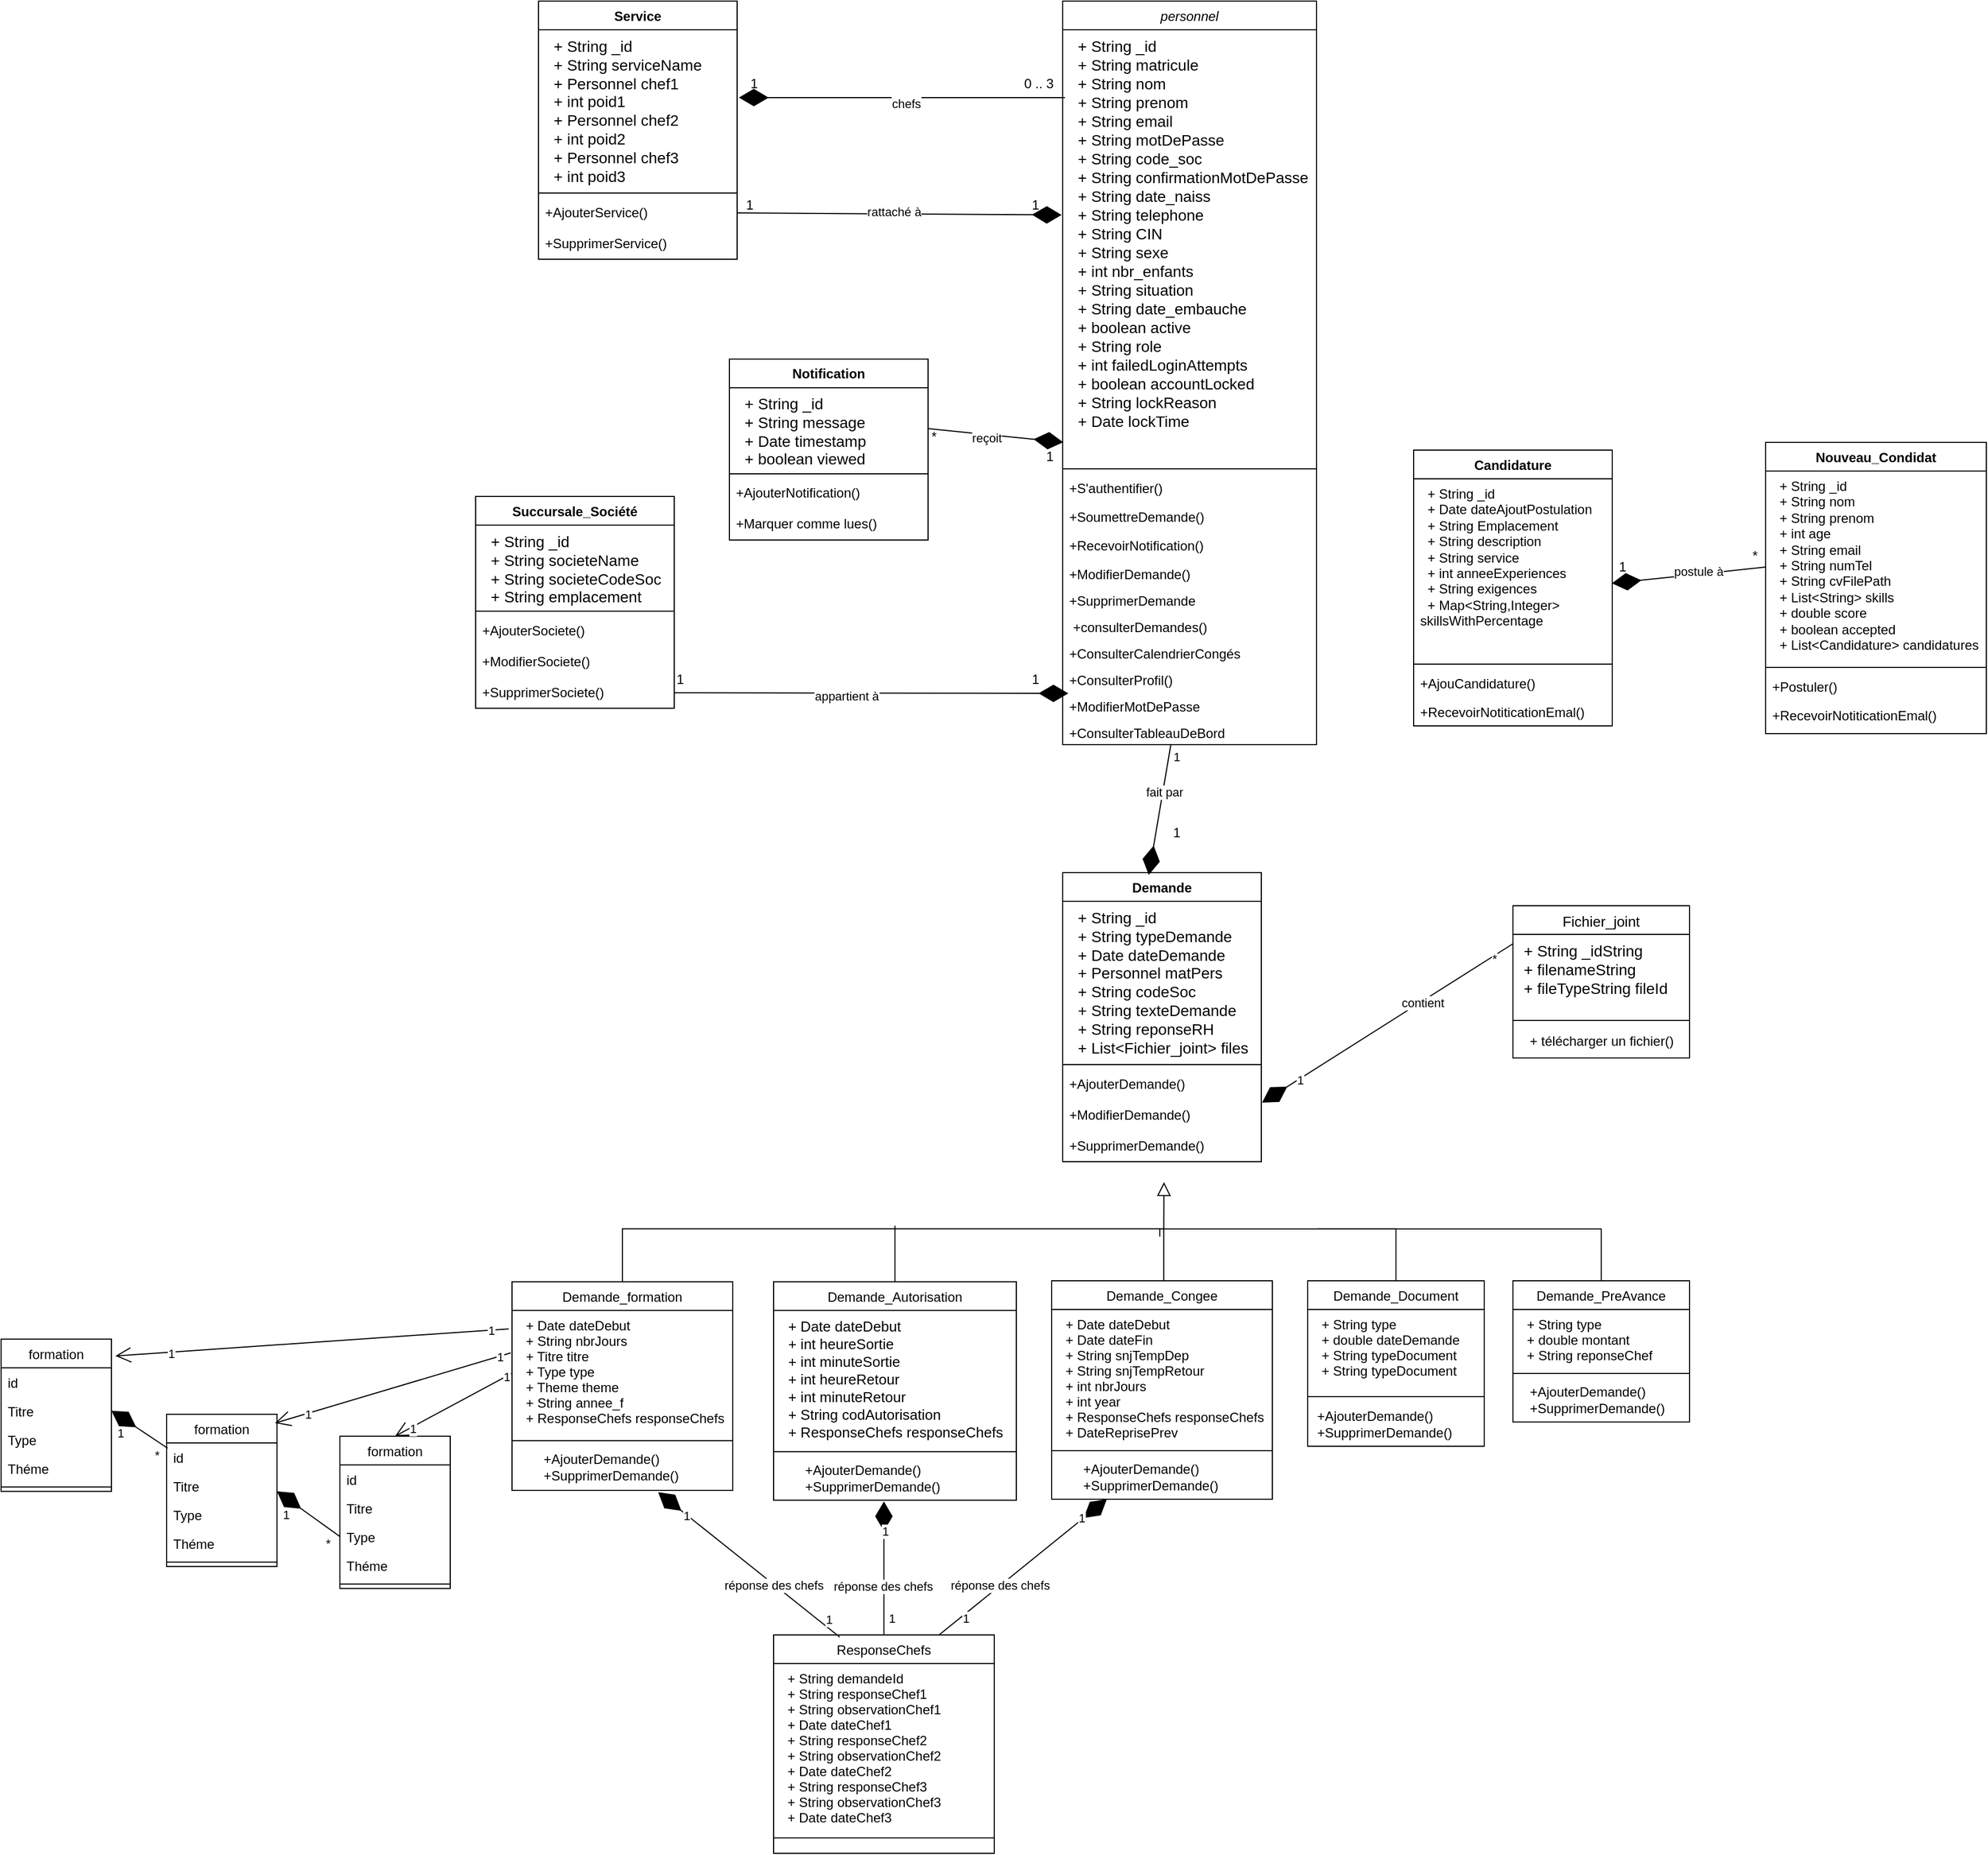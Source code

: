 <mxfile version="27.0.3">
  <diagram id="C5RBs43oDa-KdzZeNtuy" name="Page-1">
    <mxGraphModel dx="1990" dy="1789" grid="1" gridSize="10" guides="1" tooltips="1" connect="1" arrows="1" fold="1" page="1" pageScale="1" pageWidth="827" pageHeight="1169" math="0" shadow="0">
      <root>
        <mxCell id="WIyWlLk6GJQsqaUBKTNV-0" />
        <mxCell id="WIyWlLk6GJQsqaUBKTNV-1" parent="WIyWlLk6GJQsqaUBKTNV-0" />
        <mxCell id="zkfFHV4jXpPFQw0GAbJ--0" value="personnel" style="swimlane;fontStyle=2;align=center;verticalAlign=top;childLayout=stackLayout;horizontal=1;startSize=26;horizontalStack=0;resizeParent=1;resizeLast=0;collapsible=1;marginBottom=0;rounded=0;shadow=0;strokeWidth=1;" parent="WIyWlLk6GJQsqaUBKTNV-1" vertex="1">
          <mxGeometry x="192" y="-210" width="230" height="674" as="geometry">
            <mxRectangle x="230" y="140" width="160" height="26" as="alternateBounds" />
          </mxGeometry>
        </mxCell>
        <mxCell id="-u3w1DlrnEDcpq63W45w-45" value="  + String _id&#xa;  + String matricule&#xa;  + String nom&#xa;  + String prenom&#xa;  + String email&#xa;  + String motDePasse&#xa;  + String code_soc&#xa;  + String confirmationMotDePasse&#xa;  + String date_naiss&#xa;  + String telephone&#xa;  + String CIN&#xa;  + String sexe&#xa;  + int nbr_enfants&#xa;  + String situation&#xa;  + String date_embauche&#xa;  + boolean active&#xa;  + String role&#xa;  + int failedLoginAttempts&#xa;  + boolean accountLocked&#xa;  + String lockReason&#xa;  + Date lockTime&#xa;  &#xa;" style="text;align=left;verticalAlign=top;spacingLeft=4;spacingRight=4;overflow=hidden;rotatable=0;points=[[0,0.5],[1,0.5]];portConstraint=eastwest;rounded=0;shadow=0;html=0;strokeWidth=1;fontSize=14;fontStyle=0" parent="zkfFHV4jXpPFQw0GAbJ--0" vertex="1">
          <mxGeometry y="26" width="230" height="394" as="geometry" />
        </mxCell>
        <mxCell id="zkfFHV4jXpPFQw0GAbJ--4" value="" style="line;html=1;strokeWidth=1;align=left;verticalAlign=middle;spacingTop=-1;spacingLeft=3;spacingRight=3;rotatable=0;labelPosition=right;points=[];portConstraint=eastwest;" parent="zkfFHV4jXpPFQw0GAbJ--0" vertex="1">
          <mxGeometry y="420" width="230" height="8" as="geometry" />
        </mxCell>
        <mxCell id="zkfFHV4jXpPFQw0GAbJ--5" value="+S&#39;authentifier()" style="text;align=left;verticalAlign=top;spacingLeft=4;spacingRight=4;overflow=hidden;rotatable=0;points=[[0,0.5],[1,0.5]];portConstraint=eastwest;" parent="zkfFHV4jXpPFQw0GAbJ--0" vertex="1">
          <mxGeometry y="428" width="230" height="26" as="geometry" />
        </mxCell>
        <mxCell id="O5EITzwN7BPap431oK7U-24" value="+SoumettreDemande()" style="text;align=left;verticalAlign=top;spacingLeft=4;spacingRight=4;overflow=hidden;rotatable=0;points=[[0,0.5],[1,0.5]];portConstraint=eastwest;" parent="zkfFHV4jXpPFQw0GAbJ--0" vertex="1">
          <mxGeometry y="454" width="230" height="26" as="geometry" />
        </mxCell>
        <mxCell id="O5EITzwN7BPap431oK7U-23" value="+RecevoirNotification()" style="text;align=left;verticalAlign=top;spacingLeft=4;spacingRight=4;overflow=hidden;rotatable=0;points=[[0,0.5],[1,0.5]];portConstraint=eastwest;" parent="zkfFHV4jXpPFQw0GAbJ--0" vertex="1">
          <mxGeometry y="480" width="230" height="26" as="geometry" />
        </mxCell>
        <mxCell id="O5EITzwN7BPap431oK7U-22" value="+ModifierDemande()" style="text;align=left;verticalAlign=top;spacingLeft=4;spacingRight=4;overflow=hidden;rotatable=0;points=[[0,0.5],[1,0.5]];portConstraint=eastwest;" parent="zkfFHV4jXpPFQw0GAbJ--0" vertex="1">
          <mxGeometry y="506" width="230" height="24" as="geometry" />
        </mxCell>
        <mxCell id="-u3w1DlrnEDcpq63W45w-73" value="+SupprimerDemande" style="text;align=left;verticalAlign=top;spacingLeft=4;spacingRight=4;overflow=hidden;rotatable=0;points=[[0,0.5],[1,0.5]];portConstraint=eastwest;" parent="zkfFHV4jXpPFQw0GAbJ--0" vertex="1">
          <mxGeometry y="530" width="230" height="24" as="geometry" />
        </mxCell>
        <mxCell id="-u3w1DlrnEDcpq63W45w-72" value=" +consulterDemandes()" style="text;align=left;verticalAlign=top;spacingLeft=4;spacingRight=4;overflow=hidden;rotatable=0;points=[[0,0.5],[1,0.5]];portConstraint=eastwest;" parent="zkfFHV4jXpPFQw0GAbJ--0" vertex="1">
          <mxGeometry y="554" width="230" height="24" as="geometry" />
        </mxCell>
        <mxCell id="-u3w1DlrnEDcpq63W45w-71" value="+ConsulterCalendrierCongés" style="text;align=left;verticalAlign=top;spacingLeft=4;spacingRight=4;overflow=hidden;rotatable=0;points=[[0,0.5],[1,0.5]];portConstraint=eastwest;" parent="zkfFHV4jXpPFQw0GAbJ--0" vertex="1">
          <mxGeometry y="578" width="230" height="24" as="geometry" />
        </mxCell>
        <mxCell id="-u3w1DlrnEDcpq63W45w-70" value="+ConsulterProfil()" style="text;align=left;verticalAlign=top;spacingLeft=4;spacingRight=4;overflow=hidden;rotatable=0;points=[[0,0.5],[1,0.5]];portConstraint=eastwest;" parent="zkfFHV4jXpPFQw0GAbJ--0" vertex="1">
          <mxGeometry y="602" width="230" height="24" as="geometry" />
        </mxCell>
        <mxCell id="-u3w1DlrnEDcpq63W45w-69" value="+ModifierMotDePasse" style="text;align=left;verticalAlign=top;spacingLeft=4;spacingRight=4;overflow=hidden;rotatable=0;points=[[0,0.5],[1,0.5]];portConstraint=eastwest;" parent="zkfFHV4jXpPFQw0GAbJ--0" vertex="1">
          <mxGeometry y="626" width="230" height="24" as="geometry" />
        </mxCell>
        <mxCell id="-u3w1DlrnEDcpq63W45w-68" value="+ConsulterTableauDeBord" style="text;align=left;verticalAlign=top;spacingLeft=4;spacingRight=4;overflow=hidden;rotatable=0;points=[[0,0.5],[1,0.5]];portConstraint=eastwest;" parent="zkfFHV4jXpPFQw0GAbJ--0" vertex="1">
          <mxGeometry y="650" width="230" height="24" as="geometry" />
        </mxCell>
        <mxCell id="O5EITzwN7BPap431oK7U-33" value="Demande_formation" style="swimlane;fontStyle=0;align=center;verticalAlign=top;childLayout=stackLayout;horizontal=1;startSize=26;horizontalStack=0;resizeParent=1;resizeLast=0;collapsible=1;marginBottom=0;rounded=0;shadow=0;strokeWidth=1;" parent="WIyWlLk6GJQsqaUBKTNV-1" vertex="1">
          <mxGeometry x="-307" y="950.83" width="200" height="189.17" as="geometry">
            <mxRectangle x="130" y="380" width="160" height="26" as="alternateBounds" />
          </mxGeometry>
        </mxCell>
        <mxCell id="O5EITzwN7BPap431oK7U-34" value="  + Date dateDebut&#xa;  + String nbrJours&#xa;  + Titre titre&#xa;  + Type type&#xa;  + Theme theme&#xa;  + String annee_f&#xa;  + ResponseChefs responseChefs" style="text;align=left;verticalAlign=top;spacingLeft=4;spacingRight=4;overflow=hidden;rotatable=0;points=[[0,0.5],[1,0.5]];portConstraint=eastwest;" parent="O5EITzwN7BPap431oK7U-33" vertex="1">
          <mxGeometry y="26" width="200" height="114" as="geometry" />
        </mxCell>
        <mxCell id="O5EITzwN7BPap431oK7U-44" value="" style="line;html=1;strokeWidth=1;align=left;verticalAlign=middle;spacingTop=-1;spacingLeft=3;spacingRight=3;rotatable=0;labelPosition=right;points=[];portConstraint=eastwest;" parent="O5EITzwN7BPap431oK7U-33" vertex="1">
          <mxGeometry y="140" width="200" height="8" as="geometry" />
        </mxCell>
        <mxCell id="gfEL7aQkDBIa4sKmxt_5-107" value="&lt;span style=&quot;white-space: pre;&quot;&gt;&#x9;&lt;/span&gt;+Ajouter&lt;span style=&quot;text-align: center;&quot;&gt;Demande&lt;/span&gt;()&lt;div&gt;&lt;span style=&quot;white-space: pre;&quot;&gt;&#x9;&lt;/span&gt;+Supprimer&lt;span style=&quot;text-align: center; background-color: transparent; color: light-dark(rgb(0, 0, 0), rgb(255, 255, 255));&quot;&gt;Demande&lt;/span&gt;&lt;span style=&quot;background-color: transparent; color: light-dark(rgb(0, 0, 0), rgb(255, 255, 255));&quot;&gt;()&lt;/span&gt;&lt;/div&gt;" style="text;html=1;align=left;verticalAlign=middle;resizable=0;points=[];autosize=1;strokeColor=none;fillColor=none;" vertex="1" parent="O5EITzwN7BPap431oK7U-33">
          <mxGeometry y="148" width="200" height="40" as="geometry" />
        </mxCell>
        <mxCell id="O5EITzwN7BPap431oK7U-47" value="formation" style="swimlane;fontStyle=0;align=center;verticalAlign=top;childLayout=stackLayout;horizontal=1;startSize=26;horizontalStack=0;resizeParent=1;resizeLast=0;collapsible=1;marginBottom=0;rounded=0;shadow=0;strokeWidth=1;" parent="WIyWlLk6GJQsqaUBKTNV-1" vertex="1">
          <mxGeometry x="-463" y="1090.83" width="100" height="138" as="geometry">
            <mxRectangle x="130" y="380" width="160" height="26" as="alternateBounds" />
          </mxGeometry>
        </mxCell>
        <mxCell id="O5EITzwN7BPap431oK7U-52" value="id" style="text;align=left;verticalAlign=top;spacingLeft=4;spacingRight=4;overflow=hidden;rotatable=0;points=[[0,0.5],[1,0.5]];portConstraint=eastwest;rounded=0;shadow=0;html=0;" parent="O5EITzwN7BPap431oK7U-47" vertex="1">
          <mxGeometry y="26" width="100" height="26" as="geometry" />
        </mxCell>
        <mxCell id="-u3w1DlrnEDcpq63W45w-180" value="Titre" style="text;align=left;verticalAlign=top;spacingLeft=4;spacingRight=4;overflow=hidden;rotatable=0;points=[[0,0.5],[1,0.5]];portConstraint=eastwest;rounded=0;shadow=0;html=0;" parent="O5EITzwN7BPap431oK7U-47" vertex="1">
          <mxGeometry y="52" width="100" height="26" as="geometry" />
        </mxCell>
        <mxCell id="aDl5N6_NMkzRwFbQj5bC-1" value="Type" style="text;align=left;verticalAlign=top;spacingLeft=4;spacingRight=4;overflow=hidden;rotatable=0;points=[[0,0.5],[1,0.5]];portConstraint=eastwest;rounded=0;shadow=0;html=0;" parent="O5EITzwN7BPap431oK7U-47" vertex="1">
          <mxGeometry y="78" width="100" height="26" as="geometry" />
        </mxCell>
        <mxCell id="aDl5N6_NMkzRwFbQj5bC-0" value="Théme" style="text;align=left;verticalAlign=top;spacingLeft=4;spacingRight=4;overflow=hidden;rotatable=0;points=[[0,0.5],[1,0.5]];portConstraint=eastwest;rounded=0;shadow=0;html=0;" parent="O5EITzwN7BPap431oK7U-47" vertex="1">
          <mxGeometry y="104" width="100" height="26" as="geometry" />
        </mxCell>
        <mxCell id="O5EITzwN7BPap431oK7U-53" value="" style="line;html=1;strokeWidth=1;align=left;verticalAlign=middle;spacingTop=-1;spacingLeft=3;spacingRight=3;rotatable=0;labelPosition=right;points=[];portConstraint=eastwest;" parent="O5EITzwN7BPap431oK7U-47" vertex="1">
          <mxGeometry y="130" width="100" height="8" as="geometry" />
        </mxCell>
        <mxCell id="O5EITzwN7BPap431oK7U-54" value="" style="endArrow=open;endFill=1;endSize=12;html=1;rounded=0;exitX=0;exitY=0.5;exitDx=0;exitDy=0;entryX=0.5;entryY=0;entryDx=0;entryDy=0;" parent="WIyWlLk6GJQsqaUBKTNV-1" source="O5EITzwN7BPap431oK7U-34" target="O5EITzwN7BPap431oK7U-47" edge="1">
          <mxGeometry width="160" relative="1" as="geometry">
            <mxPoint x="-457" y="1053.83" as="sourcePoint" />
            <mxPoint x="-297" y="1053.83" as="targetPoint" />
            <Array as="points" />
          </mxGeometry>
        </mxCell>
        <mxCell id="eImI6m4xT-x2nR68rAMc-19" value="1" style="edgeLabel;html=1;align=center;verticalAlign=middle;resizable=0;points=[];" parent="O5EITzwN7BPap431oK7U-54" vertex="1" connectable="0">
          <mxGeometry x="-0.907" relative="1" as="geometry">
            <mxPoint as="offset" />
          </mxGeometry>
        </mxCell>
        <mxCell id="gfEL7aQkDBIa4sKmxt_5-82" value="1" style="edgeLabel;html=1;align=center;verticalAlign=middle;resizable=0;points=[];" vertex="1" connectable="0" parent="O5EITzwN7BPap431oK7U-54">
          <mxGeometry x="0.722" y="1" relative="1" as="geometry">
            <mxPoint as="offset" />
          </mxGeometry>
        </mxCell>
        <mxCell id="O5EITzwN7BPap431oK7U-55" value="Demande_Congee" style="swimlane;fontStyle=0;align=center;verticalAlign=top;childLayout=stackLayout;horizontal=1;startSize=26;horizontalStack=0;resizeParent=1;resizeLast=0;collapsible=1;marginBottom=0;rounded=0;shadow=0;strokeWidth=1;" parent="WIyWlLk6GJQsqaUBKTNV-1" vertex="1">
          <mxGeometry x="182" y="950" width="200" height="198" as="geometry">
            <mxRectangle x="130" y="380" width="160" height="26" as="alternateBounds" />
          </mxGeometry>
        </mxCell>
        <mxCell id="O5EITzwN7BPap431oK7U-63" value="  + Date dateDebut&#xa;  + Date dateFin&#xa;  + String snjTempDep&#xa;  + String snjTempRetour&#xa;  + int nbrJours&#xa;  + int year  &#xa;  + ResponseChefs responseChefs&#xa;  + DateReprisePrev" style="text;align=left;verticalAlign=top;spacingLeft=4;spacingRight=4;overflow=hidden;rotatable=0;points=[[0,0.5],[1,0.5]];portConstraint=eastwest;rounded=0;shadow=0;html=0;" parent="O5EITzwN7BPap431oK7U-55" vertex="1">
          <mxGeometry y="26" width="200" height="124" as="geometry" />
        </mxCell>
        <mxCell id="O5EITzwN7BPap431oK7U-61" value="" style="line;html=1;strokeWidth=1;align=left;verticalAlign=middle;spacingTop=-1;spacingLeft=3;spacingRight=3;rotatable=0;labelPosition=right;points=[];portConstraint=eastwest;" parent="O5EITzwN7BPap431oK7U-55" vertex="1">
          <mxGeometry y="150" width="200" height="8" as="geometry" />
        </mxCell>
        <mxCell id="gfEL7aQkDBIa4sKmxt_5-110" value="&lt;span style=&quot;white-space: pre;&quot;&gt;&#x9;&lt;/span&gt;+Ajouter&lt;span style=&quot;text-align: center;&quot;&gt;Demande&lt;/span&gt;()&lt;div&gt;&lt;span style=&quot;white-space: pre;&quot;&gt;&#x9;&lt;/span&gt;+Supprimer&lt;span style=&quot;text-align: center; background-color: transparent; color: light-dark(rgb(0, 0, 0), rgb(255, 255, 255));&quot;&gt;Demande&lt;/span&gt;&lt;span style=&quot;background-color: transparent; color: light-dark(rgb(0, 0, 0), rgb(255, 255, 255));&quot;&gt;()&lt;/span&gt;&lt;/div&gt;" style="text;html=1;align=left;verticalAlign=middle;resizable=0;points=[];autosize=1;strokeColor=none;fillColor=none;" vertex="1" parent="O5EITzwN7BPap431oK7U-55">
          <mxGeometry y="158" width="200" height="40" as="geometry" />
        </mxCell>
        <mxCell id="O5EITzwN7BPap431oK7U-68" value="Demande_Autorisation" style="swimlane;fontStyle=0;align=center;verticalAlign=top;childLayout=stackLayout;horizontal=1;startSize=26;horizontalStack=0;resizeParent=1;resizeLast=0;collapsible=1;marginBottom=0;rounded=0;shadow=0;strokeWidth=1;" parent="WIyWlLk6GJQsqaUBKTNV-1" vertex="1">
          <mxGeometry x="-70" y="950.83" width="220" height="198" as="geometry">
            <mxRectangle x="130" y="380" width="160" height="26" as="alternateBounds" />
          </mxGeometry>
        </mxCell>
        <mxCell id="O5EITzwN7BPap431oK7U-69" value="  + Date dateDebut&#xa;  + int heureSortie&#xa;  + int minuteSortie&#xa;  + int heureRetour&#xa;  + int minuteRetour&#xa;  + String codAutorisation&#xa;  + ResponseChefs responseChefs" style="text;align=left;verticalAlign=top;spacingLeft=4;spacingRight=4;overflow=hidden;rotatable=0;points=[[0,0.5],[1,0.5]];portConstraint=eastwest;fontSize=13;" parent="O5EITzwN7BPap431oK7U-68" vertex="1">
          <mxGeometry y="26" width="220" height="124" as="geometry" />
        </mxCell>
        <mxCell id="O5EITzwN7BPap431oK7U-76" value="" style="line;html=1;strokeWidth=1;align=left;verticalAlign=middle;spacingTop=-1;spacingLeft=3;spacingRight=3;rotatable=0;labelPosition=right;points=[];portConstraint=eastwest;" parent="O5EITzwN7BPap431oK7U-68" vertex="1">
          <mxGeometry y="150" width="220" height="8" as="geometry" />
        </mxCell>
        <mxCell id="gfEL7aQkDBIa4sKmxt_5-109" value="&lt;span style=&quot;white-space: pre;&quot;&gt;&#x9;&lt;/span&gt;+Ajouter&lt;span style=&quot;text-align: center;&quot;&gt;Demande&lt;/span&gt;()&lt;div&gt;&lt;span style=&quot;white-space: pre;&quot;&gt;&#x9;&lt;/span&gt;+Supprimer&lt;span style=&quot;text-align: center; background-color: transparent; color: light-dark(rgb(0, 0, 0), rgb(255, 255, 255));&quot;&gt;Demande&lt;/span&gt;&lt;span style=&quot;background-color: transparent; color: light-dark(rgb(0, 0, 0), rgb(255, 255, 255));&quot;&gt;()&lt;/span&gt;&lt;/div&gt;" style="text;html=1;align=left;verticalAlign=middle;resizable=0;points=[];autosize=1;strokeColor=none;fillColor=none;" vertex="1" parent="O5EITzwN7BPap431oK7U-68">
          <mxGeometry y="158" width="220" height="40" as="geometry" />
        </mxCell>
        <mxCell id="O5EITzwN7BPap431oK7U-118" value="Demande_PreAvance" style="swimlane;fontStyle=0;align=center;verticalAlign=top;childLayout=stackLayout;horizontal=1;startSize=26;horizontalStack=0;resizeParent=1;resizeLast=0;collapsible=1;marginBottom=0;rounded=0;shadow=0;strokeWidth=1;" parent="WIyWlLk6GJQsqaUBKTNV-1" vertex="1">
          <mxGeometry x="600" y="950" width="160" height="128" as="geometry">
            <mxRectangle x="130" y="380" width="160" height="26" as="alternateBounds" />
          </mxGeometry>
        </mxCell>
        <mxCell id="O5EITzwN7BPap431oK7U-119" value="  + String type&#xa;  + double montant&#xa;  + String reponseChef" style="text;align=left;verticalAlign=top;spacingLeft=4;spacingRight=4;overflow=hidden;rotatable=0;points=[[0,0.5],[1,0.5]];portConstraint=eastwest;" parent="O5EITzwN7BPap431oK7U-118" vertex="1">
          <mxGeometry y="26" width="160" height="54" as="geometry" />
        </mxCell>
        <mxCell id="O5EITzwN7BPap431oK7U-122" value="" style="line;html=1;strokeWidth=1;align=left;verticalAlign=middle;spacingTop=-1;spacingLeft=3;spacingRight=3;rotatable=0;labelPosition=right;points=[];portConstraint=eastwest;" parent="O5EITzwN7BPap431oK7U-118" vertex="1">
          <mxGeometry y="80" width="160" height="8" as="geometry" />
        </mxCell>
        <mxCell id="gfEL7aQkDBIa4sKmxt_5-111" value="&amp;nbsp; &amp;nbsp; +Ajouter&lt;span style=&quot;text-align: center;&quot;&gt;Demande&lt;/span&gt;()&lt;div&gt;&amp;nbsp; &amp;nbsp; +Supprimer&lt;span style=&quot;text-align: center; background-color: transparent; color: light-dark(rgb(0, 0, 0), rgb(255, 255, 255));&quot;&gt;Demande&lt;/span&gt;&lt;span style=&quot;background-color: transparent; color: light-dark(rgb(0, 0, 0), rgb(255, 255, 255));&quot;&gt;()&lt;/span&gt;&lt;/div&gt;" style="text;html=1;align=left;verticalAlign=middle;resizable=0;points=[];autosize=1;strokeColor=none;fillColor=none;" vertex="1" parent="O5EITzwN7BPap431oK7U-118">
          <mxGeometry y="88" width="160" height="40" as="geometry" />
        </mxCell>
        <mxCell id="O5EITzwN7BPap431oK7U-124" value="Succursale_Société" style="swimlane;fontStyle=1;align=center;verticalAlign=top;childLayout=stackLayout;horizontal=1;startSize=26;horizontalStack=0;resizeParent=1;resizeParentMax=0;resizeLast=0;collapsible=1;marginBottom=0;whiteSpace=wrap;html=1;" parent="WIyWlLk6GJQsqaUBKTNV-1" vertex="1">
          <mxGeometry x="-340" y="239" width="180" height="192" as="geometry" />
        </mxCell>
        <mxCell id="O5EITzwN7BPap431oK7U-125" value="&lt;div&gt;&lt;font style=&quot;font-size: 14px;&quot;&gt;&amp;nbsp; + String _id&lt;/font&gt;&lt;/div&gt;&lt;div&gt;&lt;font style=&quot;font-size: 14px;&quot;&gt;&amp;nbsp; + String societeName&lt;/font&gt;&lt;/div&gt;&lt;div&gt;&lt;font style=&quot;font-size: 14px;&quot;&gt;&amp;nbsp; + String societeCodeSoc&lt;/font&gt;&lt;/div&gt;&lt;div&gt;&lt;font style=&quot;font-size: 14px;&quot;&gt;&amp;nbsp; + String emplacement&lt;/font&gt;&lt;/div&gt;" style="text;strokeColor=none;fillColor=none;align=left;verticalAlign=top;spacingLeft=4;spacingRight=4;overflow=hidden;rotatable=0;points=[[0,0.5],[1,0.5]];portConstraint=eastwest;whiteSpace=wrap;html=1;" parent="O5EITzwN7BPap431oK7U-124" vertex="1">
          <mxGeometry y="26" width="180" height="74" as="geometry" />
        </mxCell>
        <mxCell id="O5EITzwN7BPap431oK7U-126" value="" style="line;strokeWidth=1;fillColor=none;align=left;verticalAlign=middle;spacingTop=-1;spacingLeft=3;spacingRight=3;rotatable=0;labelPosition=right;points=[];portConstraint=eastwest;strokeColor=inherit;" parent="O5EITzwN7BPap431oK7U-124" vertex="1">
          <mxGeometry y="100" width="180" height="8" as="geometry" />
        </mxCell>
        <mxCell id="O5EITzwN7BPap431oK7U-127" value="+AjouterSociete()" style="text;strokeColor=none;fillColor=none;align=left;verticalAlign=top;spacingLeft=4;spacingRight=4;overflow=hidden;rotatable=0;points=[[0,0.5],[1,0.5]];portConstraint=eastwest;whiteSpace=wrap;html=1;" parent="O5EITzwN7BPap431oK7U-124" vertex="1">
          <mxGeometry y="108" width="180" height="28" as="geometry" />
        </mxCell>
        <mxCell id="-u3w1DlrnEDcpq63W45w-39" value="+ModifierSociete()" style="text;strokeColor=none;fillColor=none;align=left;verticalAlign=top;spacingLeft=4;spacingRight=4;overflow=hidden;rotatable=0;points=[[0,0.5],[1,0.5]];portConstraint=eastwest;whiteSpace=wrap;html=1;" parent="O5EITzwN7BPap431oK7U-124" vertex="1">
          <mxGeometry y="136" width="180" height="28" as="geometry" />
        </mxCell>
        <mxCell id="-u3w1DlrnEDcpq63W45w-40" value="+SupprimerSociete()" style="text;strokeColor=none;fillColor=none;align=left;verticalAlign=top;spacingLeft=4;spacingRight=4;overflow=hidden;rotatable=0;points=[[0,0.5],[1,0.5]];portConstraint=eastwest;whiteSpace=wrap;html=1;" parent="O5EITzwN7BPap431oK7U-124" vertex="1">
          <mxGeometry y="164" width="180" height="28" as="geometry" />
        </mxCell>
        <mxCell id="O5EITzwN7BPap431oK7U-128" value="Nouveau_Condidat" style="swimlane;fontStyle=1;align=center;verticalAlign=top;childLayout=stackLayout;horizontal=1;startSize=26;horizontalStack=0;resizeParent=1;resizeParentMax=0;resizeLast=0;collapsible=1;marginBottom=0;whiteSpace=wrap;html=1;" parent="WIyWlLk6GJQsqaUBKTNV-1" vertex="1">
          <mxGeometry x="829" y="190" width="200" height="264" as="geometry">
            <mxRectangle x="-330" y="546" width="140" height="30" as="alternateBounds" />
          </mxGeometry>
        </mxCell>
        <mxCell id="O5EITzwN7BPap431oK7U-134" value="&lt;div&gt;&amp;nbsp; + String _id&lt;/div&gt;&lt;div&gt;&amp;nbsp; + String nom&lt;/div&gt;&lt;div&gt;&amp;nbsp; + String prenom&lt;/div&gt;&lt;div&gt;&amp;nbsp; + int age&lt;/div&gt;&lt;div&gt;&amp;nbsp; + String email&lt;/div&gt;&lt;div&gt;&amp;nbsp; + String numTel&lt;/div&gt;&lt;div&gt;&amp;nbsp; + String cvFilePath&lt;/div&gt;&lt;div&gt;&amp;nbsp; + List&amp;lt;String&amp;gt; skills&lt;/div&gt;&lt;div&gt;&amp;nbsp; + double score&lt;/div&gt;&lt;div&gt;&amp;nbsp; + boolean accepted&lt;/div&gt;&lt;div&gt;&amp;nbsp; + List&amp;lt;Candidature&amp;gt; candidatures&lt;/div&gt;" style="text;strokeColor=none;fillColor=none;align=left;verticalAlign=top;spacingLeft=4;spacingRight=4;overflow=hidden;rotatable=0;points=[[0,0.5],[1,0.5]];portConstraint=eastwest;whiteSpace=wrap;html=1;" parent="O5EITzwN7BPap431oK7U-128" vertex="1">
          <mxGeometry y="26" width="200" height="174" as="geometry" />
        </mxCell>
        <mxCell id="O5EITzwN7BPap431oK7U-130" value="" style="line;strokeWidth=1;fillColor=none;align=left;verticalAlign=middle;spacingTop=-1;spacingLeft=3;spacingRight=3;rotatable=0;labelPosition=right;points=[];portConstraint=eastwest;strokeColor=inherit;" parent="O5EITzwN7BPap431oK7U-128" vertex="1">
          <mxGeometry y="200" width="200" height="8" as="geometry" />
        </mxCell>
        <mxCell id="O5EITzwN7BPap431oK7U-131" value="+Postuler()" style="text;strokeColor=none;fillColor=none;align=left;verticalAlign=top;spacingLeft=4;spacingRight=4;overflow=hidden;rotatable=0;points=[[0,0.5],[1,0.5]];portConstraint=eastwest;whiteSpace=wrap;html=1;" parent="O5EITzwN7BPap431oK7U-128" vertex="1">
          <mxGeometry y="208" width="200" height="26" as="geometry" />
        </mxCell>
        <mxCell id="-u3w1DlrnEDcpq63W45w-38" value="+RecevoirNotiticationEmal()" style="text;strokeColor=none;fillColor=none;align=left;verticalAlign=top;spacingLeft=4;spacingRight=4;overflow=hidden;rotatable=0;points=[[0,0.5],[1,0.5]];portConstraint=eastwest;whiteSpace=wrap;html=1;" parent="O5EITzwN7BPap431oK7U-128" vertex="1">
          <mxGeometry y="234" width="200" height="30" as="geometry" />
        </mxCell>
        <mxCell id="O5EITzwN7BPap431oK7U-144" value="" style="endArrow=block;endSize=10;endFill=0;shadow=0;strokeWidth=1;rounded=0;curved=0;edgeStyle=elbowEdgeStyle;elbow=vertical;exitX=0.508;exitY=0;exitDx=0;exitDy=0;exitPerimeter=0;entryX=0.51;entryY=1.133;entryDx=0;entryDy=0;entryPerimeter=0;" parent="WIyWlLk6GJQsqaUBKTNV-1" source="O5EITzwN7BPap431oK7U-55" edge="1">
          <mxGeometry width="160" relative="1" as="geometry">
            <mxPoint x="283" y="1208.83" as="sourcePoint" />
            <mxPoint x="283.8" y="860.554" as="targetPoint" />
            <Array as="points" />
          </mxGeometry>
        </mxCell>
        <mxCell id="O5EITzwN7BPap431oK7U-145" value="" style="endArrow=none;endSize=10;endFill=0;shadow=0;strokeWidth=1;rounded=0;curved=0;edgeStyle=elbowEdgeStyle;elbow=vertical;entryX=0.5;entryY=0;entryDx=0;entryDy=0;startFill=0;" parent="WIyWlLk6GJQsqaUBKTNV-1" target="O5EITzwN7BPap431oK7U-107" edge="1">
          <mxGeometry width="160" relative="1" as="geometry">
            <mxPoint x="423" y="902.83" as="sourcePoint" />
            <mxPoint x="123" y="942.83" as="targetPoint" />
            <Array as="points">
              <mxPoint x="283" y="902.83" />
            </Array>
          </mxGeometry>
        </mxCell>
        <mxCell id="O5EITzwN7BPap431oK7U-146" value="" style="endArrow=none;endSize=10;endFill=0;shadow=0;strokeWidth=1;rounded=0;curved=0;edgeStyle=elbowEdgeStyle;elbow=vertical;entryX=0.5;entryY=0;entryDx=0;entryDy=0;startFill=0;" parent="WIyWlLk6GJQsqaUBKTNV-1" target="O5EITzwN7BPap431oK7U-33" edge="1">
          <mxGeometry width="160" relative="1" as="geometry">
            <mxPoint x="283" y="902.83" as="sourcePoint" />
            <mxPoint x="293" y="976.83" as="targetPoint" />
            <Array as="points">
              <mxPoint x="33" y="902.83" />
            </Array>
          </mxGeometry>
        </mxCell>
        <mxCell id="O5EITzwN7BPap431oK7U-149" value="" style="endArrow=none;endSize=10;endFill=0;shadow=0;strokeWidth=1;rounded=0;curved=0;edgeStyle=elbowEdgeStyle;elbow=vertical;startFill=0;entryX=0.5;entryY=0;entryDx=0;entryDy=0;" parent="WIyWlLk6GJQsqaUBKTNV-1" edge="1" target="O5EITzwN7BPap431oK7U-118">
          <mxGeometry width="160" relative="1" as="geometry">
            <mxPoint x="280" y="910" as="sourcePoint" />
            <mxPoint x="723" y="993" as="targetPoint" />
            <Array as="points">
              <mxPoint x="543" y="903" />
            </Array>
          </mxGeometry>
        </mxCell>
        <mxCell id="-u3w1DlrnEDcpq63W45w-163" value="Demande" style="swimlane;fontStyle=1;align=center;verticalAlign=top;childLayout=stackLayout;horizontal=1;startSize=26;horizontalStack=0;resizeParent=1;resizeParentMax=0;resizeLast=0;collapsible=1;marginBottom=0;whiteSpace=wrap;html=1;" parent="WIyWlLk6GJQsqaUBKTNV-1" vertex="1">
          <mxGeometry x="192" y="580.0" width="180" height="262" as="geometry" />
        </mxCell>
        <mxCell id="-u3w1DlrnEDcpq63W45w-164" value="&lt;div&gt;&lt;span style=&quot;text-wrap-mode: nowrap;&quot;&gt;&amp;nbsp; + String _id&lt;/span&gt;&lt;/div&gt;&lt;div&gt;&lt;span style=&quot;text-wrap-mode: nowrap;&quot;&gt;&amp;nbsp; + String typeDemande&lt;/span&gt;&lt;/div&gt;&lt;div&gt;&lt;span style=&quot;text-wrap-mode: nowrap;&quot;&gt;&amp;nbsp; + Date dateDemande&lt;/span&gt;&lt;/div&gt;&lt;div&gt;&lt;span style=&quot;text-wrap-mode: nowrap;&quot;&gt;&amp;nbsp; + Personnel matPers&lt;/span&gt;&lt;/div&gt;&lt;div&gt;&lt;span style=&quot;text-wrap-mode: nowrap;&quot;&gt;&amp;nbsp; + String codeSoc&lt;/span&gt;&lt;/div&gt;&lt;div&gt;&lt;span style=&quot;text-wrap-mode: nowrap;&quot;&gt;&amp;nbsp; + String texteDemande&lt;/span&gt;&lt;/div&gt;&lt;div&gt;&lt;span style=&quot;text-wrap-mode: nowrap;&quot;&gt;&amp;nbsp; + String reponseRH&lt;/span&gt;&lt;/div&gt;&lt;div&gt;&lt;span style=&quot;text-wrap-mode: nowrap;&quot;&gt;&amp;nbsp; + List&amp;lt;Fichier_joint&amp;gt; files&lt;/span&gt;&lt;/div&gt;" style="text;strokeColor=none;fillColor=none;align=left;verticalAlign=top;spacingLeft=4;spacingRight=4;overflow=hidden;rotatable=0;points=[[0,0.5],[1,0.5]];portConstraint=eastwest;whiteSpace=wrap;html=1;fontSize=14;" parent="-u3w1DlrnEDcpq63W45w-163" vertex="1">
          <mxGeometry y="26" width="180" height="144" as="geometry" />
        </mxCell>
        <mxCell id="-u3w1DlrnEDcpq63W45w-165" value="" style="line;strokeWidth=1;fillColor=none;align=left;verticalAlign=middle;spacingTop=-1;spacingLeft=3;spacingRight=3;rotatable=0;labelPosition=right;points=[];portConstraint=eastwest;strokeColor=inherit;" parent="-u3w1DlrnEDcpq63W45w-163" vertex="1">
          <mxGeometry y="170" width="180" height="8" as="geometry" />
        </mxCell>
        <mxCell id="-u3w1DlrnEDcpq63W45w-166" value="+AjouterDemande()" style="text;strokeColor=none;fillColor=none;align=left;verticalAlign=top;spacingLeft=4;spacingRight=4;overflow=hidden;rotatable=0;points=[[0,0.5],[1,0.5]];portConstraint=eastwest;whiteSpace=wrap;html=1;" parent="-u3w1DlrnEDcpq63W45w-163" vertex="1">
          <mxGeometry y="178" width="180" height="28" as="geometry" />
        </mxCell>
        <mxCell id="-u3w1DlrnEDcpq63W45w-167" value="+ModifierDemande()" style="text;strokeColor=none;fillColor=none;align=left;verticalAlign=top;spacingLeft=4;spacingRight=4;overflow=hidden;rotatable=0;points=[[0,0.5],[1,0.5]];portConstraint=eastwest;whiteSpace=wrap;html=1;" parent="-u3w1DlrnEDcpq63W45w-163" vertex="1">
          <mxGeometry y="206" width="180" height="28" as="geometry" />
        </mxCell>
        <mxCell id="-u3w1DlrnEDcpq63W45w-168" value="+SupprimerDemande()" style="text;strokeColor=none;fillColor=none;align=left;verticalAlign=top;spacingLeft=4;spacingRight=4;overflow=hidden;rotatable=0;points=[[0,0.5],[1,0.5]];portConstraint=eastwest;whiteSpace=wrap;html=1;" parent="-u3w1DlrnEDcpq63W45w-163" vertex="1">
          <mxGeometry y="234" width="180" height="28" as="geometry" />
        </mxCell>
        <mxCell id="-u3w1DlrnEDcpq63W45w-183" value="Candidature" style="swimlane;fontStyle=1;align=center;verticalAlign=top;childLayout=stackLayout;horizontal=1;startSize=26;horizontalStack=0;resizeParent=1;resizeParentMax=0;resizeLast=0;collapsible=1;marginBottom=0;whiteSpace=wrap;html=1;" parent="WIyWlLk6GJQsqaUBKTNV-1" vertex="1">
          <mxGeometry x="510" y="197.0" width="180" height="250" as="geometry">
            <mxRectangle x="-330" y="546" width="140" height="30" as="alternateBounds" />
          </mxGeometry>
        </mxCell>
        <mxCell id="-u3w1DlrnEDcpq63W45w-184" value="&lt;div&gt;&amp;nbsp; + String _id&lt;/div&gt;&lt;div&gt;&amp;nbsp; + Date dateAjoutPostulation&lt;/div&gt;&lt;div&gt;&amp;nbsp; + String Emplacement&lt;/div&gt;&lt;div&gt;&amp;nbsp; + String description&lt;/div&gt;&lt;div&gt;&amp;nbsp; + String service&lt;/div&gt;&lt;div&gt;&amp;nbsp; + int anneeExperiences&lt;/div&gt;&lt;div&gt;&amp;nbsp; + String exigences&lt;/div&gt;&lt;div&gt;&amp;nbsp; + Map&amp;lt;String,Integer&amp;gt; skillsWithPercentage&lt;/div&gt;" style="text;strokeColor=none;fillColor=none;align=left;verticalAlign=top;spacingLeft=4;spacingRight=4;overflow=hidden;rotatable=0;points=[[0,0.5],[1,0.5]];portConstraint=eastwest;whiteSpace=wrap;html=1;" parent="-u3w1DlrnEDcpq63W45w-183" vertex="1">
          <mxGeometry y="26" width="180" height="164" as="geometry" />
        </mxCell>
        <mxCell id="-u3w1DlrnEDcpq63W45w-199" value="" style="line;strokeWidth=1;fillColor=none;align=left;verticalAlign=middle;spacingTop=-1;spacingLeft=3;spacingRight=3;rotatable=0;labelPosition=right;points=[];portConstraint=eastwest;strokeColor=inherit;" parent="-u3w1DlrnEDcpq63W45w-183" vertex="1">
          <mxGeometry y="190" width="180" height="8" as="geometry" />
        </mxCell>
        <mxCell id="-u3w1DlrnEDcpq63W45w-200" value="+AjouCandidature()" style="text;strokeColor=none;fillColor=none;align=left;verticalAlign=top;spacingLeft=4;spacingRight=4;overflow=hidden;rotatable=0;points=[[0,0.5],[1,0.5]];portConstraint=eastwest;whiteSpace=wrap;html=1;" parent="-u3w1DlrnEDcpq63W45w-183" vertex="1">
          <mxGeometry y="198" width="180" height="26" as="geometry" />
        </mxCell>
        <mxCell id="-u3w1DlrnEDcpq63W45w-201" value="+RecevoirNotiticationEmal()" style="text;strokeColor=none;fillColor=none;align=left;verticalAlign=top;spacingLeft=4;spacingRight=4;overflow=hidden;rotatable=0;points=[[0,0.5],[1,0.5]];portConstraint=eastwest;whiteSpace=wrap;html=1;" parent="-u3w1DlrnEDcpq63W45w-183" vertex="1">
          <mxGeometry y="224" width="180" height="26" as="geometry" />
        </mxCell>
        <mxCell id="gfEL7aQkDBIa4sKmxt_5-2" value="" style="endArrow=diamondThin;endFill=1;endSize=24;html=1;rounded=0;entryX=0.022;entryY=0.064;entryDx=0;entryDy=0;entryPerimeter=0;exitX=1;exitY=0.5;exitDx=0;exitDy=0;" edge="1" parent="WIyWlLk6GJQsqaUBKTNV-1" source="-u3w1DlrnEDcpq63W45w-40" target="-u3w1DlrnEDcpq63W45w-69">
          <mxGeometry width="160" relative="1" as="geometry">
            <mxPoint x="230" y="-310" as="sourcePoint" />
            <mxPoint x="180" y="-320" as="targetPoint" />
          </mxGeometry>
        </mxCell>
        <mxCell id="gfEL7aQkDBIa4sKmxt_5-5" value="appartient à" style="edgeLabel;html=1;align=center;verticalAlign=middle;resizable=0;points=[];" vertex="1" connectable="0" parent="gfEL7aQkDBIa4sKmxt_5-2">
          <mxGeometry x="-0.13" y="-3" relative="1" as="geometry">
            <mxPoint as="offset" />
          </mxGeometry>
        </mxCell>
        <mxCell id="gfEL7aQkDBIa4sKmxt_5-6" value="Notification" style="swimlane;fontStyle=1;align=center;verticalAlign=top;childLayout=stackLayout;horizontal=1;startSize=26;horizontalStack=0;resizeParent=1;resizeParentMax=0;resizeLast=0;collapsible=1;marginBottom=0;whiteSpace=wrap;html=1;" vertex="1" parent="WIyWlLk6GJQsqaUBKTNV-1">
          <mxGeometry x="-110" y="114.49" width="180" height="164" as="geometry" />
        </mxCell>
        <mxCell id="gfEL7aQkDBIa4sKmxt_5-7" value="&lt;div&gt;&lt;span style=&quot;font-size: 14px;&quot;&gt;&amp;nbsp; + String _id&lt;/span&gt;&lt;/div&gt;&lt;div&gt;&lt;span style=&quot;font-size: 14px;&quot;&gt;&amp;nbsp; + String message&lt;/span&gt;&lt;/div&gt;&lt;div&gt;&lt;span style=&quot;font-size: 14px;&quot;&gt;&amp;nbsp; + Date timestamp&lt;/span&gt;&lt;/div&gt;&lt;div&gt;&lt;span style=&quot;font-size: 14px;&quot;&gt;&amp;nbsp; + boolean viewed&lt;/span&gt;&lt;/div&gt;" style="text;strokeColor=none;fillColor=none;align=left;verticalAlign=top;spacingLeft=4;spacingRight=4;overflow=hidden;rotatable=0;points=[[0,0.5],[1,0.5]];portConstraint=eastwest;whiteSpace=wrap;html=1;" vertex="1" parent="gfEL7aQkDBIa4sKmxt_5-6">
          <mxGeometry y="26" width="180" height="74" as="geometry" />
        </mxCell>
        <mxCell id="gfEL7aQkDBIa4sKmxt_5-8" value="" style="line;strokeWidth=1;fillColor=none;align=left;verticalAlign=middle;spacingTop=-1;spacingLeft=3;spacingRight=3;rotatable=0;labelPosition=right;points=[];portConstraint=eastwest;strokeColor=inherit;" vertex="1" parent="gfEL7aQkDBIa4sKmxt_5-6">
          <mxGeometry y="100" width="180" height="8" as="geometry" />
        </mxCell>
        <mxCell id="gfEL7aQkDBIa4sKmxt_5-9" value="+Ajouter&lt;span style=&quot;text-align: center;&quot;&gt;Notification&lt;/span&gt;()" style="text;strokeColor=none;fillColor=none;align=left;verticalAlign=top;spacingLeft=4;spacingRight=4;overflow=hidden;rotatable=0;points=[[0,0.5],[1,0.5]];portConstraint=eastwest;whiteSpace=wrap;html=1;" vertex="1" parent="gfEL7aQkDBIa4sKmxt_5-6">
          <mxGeometry y="108" width="180" height="28" as="geometry" />
        </mxCell>
        <mxCell id="gfEL7aQkDBIa4sKmxt_5-11" value="+Marquer comme lues()" style="text;strokeColor=none;fillColor=none;align=left;verticalAlign=top;spacingLeft=4;spacingRight=4;overflow=hidden;rotatable=0;points=[[0,0.5],[1,0.5]];portConstraint=eastwest;whiteSpace=wrap;html=1;" vertex="1" parent="gfEL7aQkDBIa4sKmxt_5-6">
          <mxGeometry y="136" width="180" height="28" as="geometry" />
        </mxCell>
        <mxCell id="gfEL7aQkDBIa4sKmxt_5-12" value="" style="endArrow=diamondThin;endFill=1;endSize=24;html=1;rounded=0;exitX=1;exitY=0.5;exitDx=0;exitDy=0;entryX=0.002;entryY=0.949;entryDx=0;entryDy=0;entryPerimeter=0;" edge="1" parent="WIyWlLk6GJQsqaUBKTNV-1" target="-u3w1DlrnEDcpq63W45w-45" source="gfEL7aQkDBIa4sKmxt_5-7">
          <mxGeometry width="160" relative="1" as="geometry">
            <mxPoint x="370" y="-220" as="sourcePoint" />
            <mxPoint x="500" y="-250" as="targetPoint" />
          </mxGeometry>
        </mxCell>
        <mxCell id="gfEL7aQkDBIa4sKmxt_5-13" value="reçoit" style="edgeLabel;html=1;align=center;verticalAlign=middle;resizable=0;points=[];" vertex="1" connectable="0" parent="gfEL7aQkDBIa4sKmxt_5-12">
          <mxGeometry x="-0.13" y="-3" relative="1" as="geometry">
            <mxPoint as="offset" />
          </mxGeometry>
        </mxCell>
        <mxCell id="gfEL7aQkDBIa4sKmxt_5-15" value="*" style="text;html=1;align=center;verticalAlign=middle;resizable=0;points=[];autosize=1;strokeColor=none;fillColor=none;" vertex="1" parent="WIyWlLk6GJQsqaUBKTNV-1">
          <mxGeometry x="60" y="170" width="30" height="30" as="geometry" />
        </mxCell>
        <mxCell id="gfEL7aQkDBIa4sKmxt_5-25" value="Service" style="swimlane;fontStyle=1;align=center;verticalAlign=top;childLayout=stackLayout;horizontal=1;startSize=26;horizontalStack=0;resizeParent=1;resizeParentMax=0;resizeLast=0;collapsible=1;marginBottom=0;whiteSpace=wrap;html=1;" vertex="1" parent="WIyWlLk6GJQsqaUBKTNV-1">
          <mxGeometry x="-283" y="-210" width="180" height="234" as="geometry" />
        </mxCell>
        <mxCell id="gfEL7aQkDBIa4sKmxt_5-26" value="&lt;div&gt;&lt;span style=&quot;font-size: 14px;&quot;&gt;&amp;nbsp; + String _id&lt;/span&gt;&lt;/div&gt;&lt;div&gt;&lt;span style=&quot;font-size: 14px;&quot;&gt;&amp;nbsp; + String serviceName&lt;/span&gt;&lt;/div&gt;&lt;div&gt;&lt;span style=&quot;font-size: 14px;&quot;&gt;&amp;nbsp; + Personnel chef1&lt;/span&gt;&lt;/div&gt;&lt;div&gt;&lt;span style=&quot;font-size: 14px;&quot;&gt;&amp;nbsp; + int poid1&lt;/span&gt;&lt;/div&gt;&lt;div&gt;&lt;span style=&quot;font-size: 14px;&quot;&gt;&amp;nbsp; + Personnel chef2&lt;/span&gt;&lt;/div&gt;&lt;div&gt;&lt;span style=&quot;font-size: 14px;&quot;&gt;&amp;nbsp; + int poid2&lt;/span&gt;&lt;/div&gt;&lt;div&gt;&lt;span style=&quot;font-size: 14px;&quot;&gt;&amp;nbsp; + Personnel chef3&lt;/span&gt;&lt;/div&gt;&lt;div&gt;&lt;span style=&quot;font-size: 14px;&quot;&gt;&amp;nbsp; + int poid3&lt;/span&gt;&lt;/div&gt;" style="text;strokeColor=none;fillColor=none;align=left;verticalAlign=top;spacingLeft=4;spacingRight=4;overflow=hidden;rotatable=0;points=[[0,0.5],[1,0.5]];portConstraint=eastwest;whiteSpace=wrap;html=1;" vertex="1" parent="gfEL7aQkDBIa4sKmxt_5-25">
          <mxGeometry y="26" width="180" height="144" as="geometry" />
        </mxCell>
        <mxCell id="gfEL7aQkDBIa4sKmxt_5-27" value="" style="line;strokeWidth=1;fillColor=none;align=left;verticalAlign=middle;spacingTop=-1;spacingLeft=3;spacingRight=3;rotatable=0;labelPosition=right;points=[];portConstraint=eastwest;strokeColor=inherit;" vertex="1" parent="gfEL7aQkDBIa4sKmxt_5-25">
          <mxGeometry y="170" width="180" height="8" as="geometry" />
        </mxCell>
        <mxCell id="gfEL7aQkDBIa4sKmxt_5-28" value="+Ajouter&lt;span style=&quot;text-align: center;&quot;&gt;Service&lt;/span&gt;()" style="text;strokeColor=none;fillColor=none;align=left;verticalAlign=top;spacingLeft=4;spacingRight=4;overflow=hidden;rotatable=0;points=[[0,0.5],[1,0.5]];portConstraint=eastwest;whiteSpace=wrap;html=1;" vertex="1" parent="gfEL7aQkDBIa4sKmxt_5-25">
          <mxGeometry y="178" width="180" height="28" as="geometry" />
        </mxCell>
        <mxCell id="gfEL7aQkDBIa4sKmxt_5-29" value="+Supprimer&lt;span style=&quot;text-align: center;&quot;&gt;Service&lt;/span&gt;()" style="text;strokeColor=none;fillColor=none;align=left;verticalAlign=top;spacingLeft=4;spacingRight=4;overflow=hidden;rotatable=0;points=[[0,0.5],[1,0.5]];portConstraint=eastwest;whiteSpace=wrap;html=1;" vertex="1" parent="gfEL7aQkDBIa4sKmxt_5-25">
          <mxGeometry y="206" width="180" height="28" as="geometry" />
        </mxCell>
        <mxCell id="gfEL7aQkDBIa4sKmxt_5-30" value="" style="endArrow=diamondThin;endFill=1;endSize=24;html=1;rounded=0;exitX=1;exitY=0.5;exitDx=0;exitDy=0;entryX=-0.004;entryY=0.426;entryDx=0;entryDy=0;entryPerimeter=0;" edge="1" parent="WIyWlLk6GJQsqaUBKTNV-1" source="gfEL7aQkDBIa4sKmxt_5-28" target="-u3w1DlrnEDcpq63W45w-45">
          <mxGeometry width="160" relative="1" as="geometry">
            <mxPoint x="-203" y="160" as="sourcePoint" />
            <mxPoint x="-357.09" y="127.108" as="targetPoint" />
          </mxGeometry>
        </mxCell>
        <mxCell id="gfEL7aQkDBIa4sKmxt_5-104" value="rattaché à" style="edgeLabel;html=1;align=center;verticalAlign=middle;resizable=0;points=[];" vertex="1" connectable="0" parent="gfEL7aQkDBIa4sKmxt_5-30">
          <mxGeometry x="-0.039" y="2" relative="1" as="geometry">
            <mxPoint as="offset" />
          </mxGeometry>
        </mxCell>
        <mxCell id="gfEL7aQkDBIa4sKmxt_5-32" value="1" style="text;html=1;align=center;verticalAlign=middle;resizable=0;points=[];autosize=1;strokeColor=none;fillColor=none;" vertex="1" parent="WIyWlLk6GJQsqaUBKTNV-1">
          <mxGeometry x="-103" y="-150" width="30" height="30" as="geometry" />
        </mxCell>
        <mxCell id="gfEL7aQkDBIa4sKmxt_5-33" value="1" style="text;html=1;align=center;verticalAlign=middle;resizable=0;points=[];autosize=1;strokeColor=none;fillColor=none;" vertex="1" parent="WIyWlLk6GJQsqaUBKTNV-1">
          <mxGeometry x="152" y="390" width="30" height="30" as="geometry" />
        </mxCell>
        <mxCell id="gfEL7aQkDBIa4sKmxt_5-34" value="" style="endArrow=diamondThin;endFill=1;endSize=24;html=1;rounded=0;exitX=0.009;exitY=0.156;exitDx=0;exitDy=0;exitPerimeter=0;entryX=1.009;entryY=0.427;entryDx=0;entryDy=0;entryPerimeter=0;" edge="1" parent="WIyWlLk6GJQsqaUBKTNV-1" source="-u3w1DlrnEDcpq63W45w-45" target="gfEL7aQkDBIa4sKmxt_5-26">
          <mxGeometry width="160" relative="1" as="geometry">
            <mxPoint x="-361" y="196.846" as="sourcePoint" />
            <mxPoint x="-173" y="130" as="targetPoint" />
          </mxGeometry>
        </mxCell>
        <mxCell id="gfEL7aQkDBIa4sKmxt_5-37" value="chefs" style="edgeLabel;html=1;align=center;verticalAlign=middle;resizable=0;points=[];" vertex="1" connectable="0" parent="gfEL7aQkDBIa4sKmxt_5-34">
          <mxGeometry x="0.007" y="-3" relative="1" as="geometry">
            <mxPoint x="5" y="8" as="offset" />
          </mxGeometry>
        </mxCell>
        <mxCell id="gfEL7aQkDBIa4sKmxt_5-35" value="0 .. 3" style="text;html=1;align=center;verticalAlign=middle;resizable=0;points=[];autosize=1;strokeColor=none;fillColor=none;" vertex="1" parent="WIyWlLk6GJQsqaUBKTNV-1">
          <mxGeometry x="145" y="-150" width="50" height="30" as="geometry" />
        </mxCell>
        <mxCell id="gfEL7aQkDBIa4sKmxt_5-36" value="1" style="text;html=1;align=center;verticalAlign=middle;resizable=0;points=[];autosize=1;strokeColor=none;fillColor=none;" vertex="1" parent="WIyWlLk6GJQsqaUBKTNV-1">
          <mxGeometry x="-170" y="390" width="30" height="30" as="geometry" />
        </mxCell>
        <mxCell id="gfEL7aQkDBIa4sKmxt_5-38" value="" style="endArrow=diamondThin;endFill=1;endSize=24;html=1;rounded=0;exitX=0.709;exitY=1.042;exitDx=0;exitDy=0;exitPerimeter=0;entryX=0.433;entryY=0.008;entryDx=0;entryDy=0;entryPerimeter=0;" edge="1" parent="WIyWlLk6GJQsqaUBKTNV-1" target="-u3w1DlrnEDcpq63W45w-163">
          <mxGeometry width="160" relative="1" as="geometry">
            <mxPoint x="290.0" y="463.998" as="sourcePoint" />
            <mxPoint x="273.99" y="557.004" as="targetPoint" />
          </mxGeometry>
        </mxCell>
        <mxCell id="gfEL7aQkDBIa4sKmxt_5-39" value="1" style="edgeLabel;html=1;align=center;verticalAlign=middle;resizable=0;points=[];" vertex="1" connectable="0" parent="gfEL7aQkDBIa4sKmxt_5-38">
          <mxGeometry x="-0.784" relative="1" as="geometry">
            <mxPoint x="7" y="-2" as="offset" />
          </mxGeometry>
        </mxCell>
        <mxCell id="gfEL7aQkDBIa4sKmxt_5-41" value="fait par" style="edgeLabel;html=1;align=center;verticalAlign=middle;resizable=0;points=[];" vertex="1" connectable="0" parent="gfEL7aQkDBIa4sKmxt_5-38">
          <mxGeometry x="-0.272" y="1" relative="1" as="geometry">
            <mxPoint as="offset" />
          </mxGeometry>
        </mxCell>
        <mxCell id="gfEL7aQkDBIa4sKmxt_5-40" value="1" style="text;html=1;align=center;verticalAlign=middle;resizable=0;points=[];autosize=1;strokeColor=none;fillColor=none;" vertex="1" parent="WIyWlLk6GJQsqaUBKTNV-1">
          <mxGeometry x="280" y="528.83" width="30" height="30" as="geometry" />
        </mxCell>
        <mxCell id="O5EITzwN7BPap431oK7U-107" value="Demande_Document" style="swimlane;fontStyle=0;align=center;verticalAlign=top;childLayout=stackLayout;horizontal=1;startSize=26;horizontalStack=0;resizeParent=1;resizeLast=0;collapsible=1;marginBottom=0;rounded=0;shadow=0;strokeWidth=1;" parent="WIyWlLk6GJQsqaUBKTNV-1" vertex="1">
          <mxGeometry x="414" y="950" width="160" height="150" as="geometry">
            <mxRectangle x="130" y="380" width="160" height="26" as="alternateBounds" />
          </mxGeometry>
        </mxCell>
        <mxCell id="O5EITzwN7BPap431oK7U-108" value="  + String type&#xa;  + double dateDemande&#xa;  + String typeDocument&#xa;  + String typeDocument" style="text;align=left;verticalAlign=top;spacingLeft=4;spacingRight=4;overflow=hidden;rotatable=0;points=[[0,0.5],[1,0.5]];portConstraint=eastwest;" parent="O5EITzwN7BPap431oK7U-107" vertex="1">
          <mxGeometry y="26" width="160" height="74" as="geometry" />
        </mxCell>
        <mxCell id="O5EITzwN7BPap431oK7U-115" value="" style="line;html=1;strokeWidth=1;align=left;verticalAlign=middle;spacingTop=-1;spacingLeft=3;spacingRight=3;rotatable=0;labelPosition=right;points=[];portConstraint=eastwest;" parent="O5EITzwN7BPap431oK7U-107" vertex="1">
          <mxGeometry y="100" width="160" height="10" as="geometry" />
        </mxCell>
        <mxCell id="gfEL7aQkDBIa4sKmxt_5-112" value="&amp;nbsp; +Ajouter&lt;span style=&quot;text-align: center;&quot;&gt;Demande&lt;/span&gt;()&lt;div&gt;&amp;nbsp; +Supprimer&lt;span style=&quot;text-align: center; background-color: transparent; color: light-dark(rgb(0, 0, 0), rgb(255, 255, 255));&quot;&gt;Demande&lt;/span&gt;&lt;span style=&quot;background-color: transparent; color: light-dark(rgb(0, 0, 0), rgb(255, 255, 255));&quot;&gt;()&lt;/span&gt;&lt;/div&gt;" style="text;html=1;align=left;verticalAlign=middle;resizable=0;points=[];autosize=1;strokeColor=none;fillColor=none;" vertex="1" parent="O5EITzwN7BPap431oK7U-107">
          <mxGeometry y="110" width="160" height="40" as="geometry" />
        </mxCell>
        <mxCell id="gfEL7aQkDBIa4sKmxt_5-44" value="" style="endArrow=none;html=1;rounded=0;exitX=0.5;exitY=0;exitDx=0;exitDy=0;" edge="1" parent="WIyWlLk6GJQsqaUBKTNV-1" source="O5EITzwN7BPap431oK7U-68">
          <mxGeometry width="50" height="50" relative="1" as="geometry">
            <mxPoint x="280" y="1080" as="sourcePoint" />
            <mxPoint x="40" y="900" as="targetPoint" />
          </mxGeometry>
        </mxCell>
        <mxCell id="gfEL7aQkDBIa4sKmxt_5-45" value="ResponseChefs" style="swimlane;fontStyle=0;align=center;verticalAlign=top;childLayout=stackLayout;horizontal=1;startSize=26;horizontalStack=0;resizeParent=1;resizeLast=0;collapsible=1;marginBottom=0;rounded=0;shadow=0;strokeWidth=1;" vertex="1" parent="WIyWlLk6GJQsqaUBKTNV-1">
          <mxGeometry x="-70" y="1271" width="200" height="198" as="geometry">
            <mxRectangle x="130" y="380" width="160" height="26" as="alternateBounds" />
          </mxGeometry>
        </mxCell>
        <mxCell id="gfEL7aQkDBIa4sKmxt_5-46" value="  + String demandeId&#xa;  + String responseChef1&#xa;  + String observationChef1&#xa;  + Date dateChef1&#xa;  + String responseChef2&#xa;  + String observationChef2&#xa;  + Date dateChef2&#xa;  + String responseChef3&#xa;  + String observationChef3&#xa;  + Date dateChef3" style="text;align=left;verticalAlign=top;spacingLeft=4;spacingRight=4;overflow=hidden;rotatable=0;points=[[0,0.5],[1,0.5]];portConstraint=eastwest;rounded=0;shadow=0;html=0;" vertex="1" parent="gfEL7aQkDBIa4sKmxt_5-45">
          <mxGeometry y="26" width="200" height="154" as="geometry" />
        </mxCell>
        <mxCell id="gfEL7aQkDBIa4sKmxt_5-47" value="" style="line;html=1;strokeWidth=1;align=left;verticalAlign=middle;spacingTop=-1;spacingLeft=3;spacingRight=3;rotatable=0;labelPosition=right;points=[];portConstraint=eastwest;" vertex="1" parent="gfEL7aQkDBIa4sKmxt_5-45">
          <mxGeometry y="180" width="200" height="8" as="geometry" />
        </mxCell>
        <mxCell id="gfEL7aQkDBIa4sKmxt_5-48" value="" style="endArrow=diamondThin;endFill=1;endSize=24;html=1;rounded=0;exitX=0.5;exitY=0;exitDx=0;exitDy=0;" edge="1" parent="WIyWlLk6GJQsqaUBKTNV-1" source="gfEL7aQkDBIa4sKmxt_5-45">
          <mxGeometry width="160" relative="1" as="geometry">
            <mxPoint x="-20" y="1263" as="sourcePoint" />
            <mxPoint x="30" y="1150" as="targetPoint" />
          </mxGeometry>
        </mxCell>
        <mxCell id="gfEL7aQkDBIa4sKmxt_5-49" value="1" style="edgeLabel;html=1;align=center;verticalAlign=middle;resizable=0;points=[];" vertex="1" connectable="0" parent="gfEL7aQkDBIa4sKmxt_5-48">
          <mxGeometry x="-0.784" relative="1" as="geometry">
            <mxPoint x="7" y="-2" as="offset" />
          </mxGeometry>
        </mxCell>
        <mxCell id="gfEL7aQkDBIa4sKmxt_5-50" value="réponse des chefs" style="edgeLabel;html=1;align=center;verticalAlign=middle;resizable=0;points=[];" vertex="1" connectable="0" parent="gfEL7aQkDBIa4sKmxt_5-48">
          <mxGeometry x="-0.272" y="1" relative="1" as="geometry">
            <mxPoint as="offset" />
          </mxGeometry>
        </mxCell>
        <mxCell id="gfEL7aQkDBIa4sKmxt_5-61" value="1" style="edgeLabel;html=1;align=center;verticalAlign=middle;resizable=0;points=[];" vertex="1" connectable="0" parent="gfEL7aQkDBIa4sKmxt_5-48">
          <mxGeometry x="0.55" y="-1" relative="1" as="geometry">
            <mxPoint as="offset" />
          </mxGeometry>
        </mxCell>
        <mxCell id="gfEL7aQkDBIa4sKmxt_5-54" value="" style="endArrow=diamondThin;endFill=1;endSize=24;html=1;rounded=0;entryX=0.662;entryY=1.07;entryDx=0;entryDy=0;entryPerimeter=0;" edge="1" parent="WIyWlLk6GJQsqaUBKTNV-1" target="gfEL7aQkDBIa4sKmxt_5-107">
          <mxGeometry width="160" relative="1" as="geometry">
            <mxPoint x="-10" y="1273" as="sourcePoint" />
            <mxPoint x="-172" y="1150.83" as="targetPoint" />
          </mxGeometry>
        </mxCell>
        <mxCell id="gfEL7aQkDBIa4sKmxt_5-55" value="1" style="edgeLabel;html=1;align=center;verticalAlign=middle;resizable=0;points=[];" vertex="1" connectable="0" parent="gfEL7aQkDBIa4sKmxt_5-54">
          <mxGeometry x="-0.784" relative="1" as="geometry">
            <mxPoint x="7" y="-2" as="offset" />
          </mxGeometry>
        </mxCell>
        <mxCell id="gfEL7aQkDBIa4sKmxt_5-56" value="réponse des chefs" style="edgeLabel;html=1;align=center;verticalAlign=middle;resizable=0;points=[];" vertex="1" connectable="0" parent="gfEL7aQkDBIa4sKmxt_5-54">
          <mxGeometry x="-0.272" y="1" relative="1" as="geometry">
            <mxPoint as="offset" />
          </mxGeometry>
        </mxCell>
        <mxCell id="gfEL7aQkDBIa4sKmxt_5-60" value="1" style="edgeLabel;html=1;align=center;verticalAlign=middle;resizable=0;points=[];" vertex="1" connectable="0" parent="gfEL7aQkDBIa4sKmxt_5-54">
          <mxGeometry x="0.69" y="1" relative="1" as="geometry">
            <mxPoint as="offset" />
          </mxGeometry>
        </mxCell>
        <mxCell id="gfEL7aQkDBIa4sKmxt_5-57" value="" style="endArrow=diamondThin;endFill=1;endSize=24;html=1;rounded=0;entryX=0.25;entryY=1;entryDx=0;entryDy=0;exitX=0.75;exitY=0;exitDx=0;exitDy=0;" edge="1" parent="WIyWlLk6GJQsqaUBKTNV-1" source="gfEL7aQkDBIa4sKmxt_5-45" target="O5EITzwN7BPap431oK7U-55">
          <mxGeometry width="160" relative="1" as="geometry">
            <mxPoint y="1283" as="sourcePoint" />
            <mxPoint x="-162" y="1160.83" as="targetPoint" />
          </mxGeometry>
        </mxCell>
        <mxCell id="gfEL7aQkDBIa4sKmxt_5-58" value="1" style="edgeLabel;html=1;align=center;verticalAlign=middle;resizable=0;points=[];" vertex="1" connectable="0" parent="gfEL7aQkDBIa4sKmxt_5-57">
          <mxGeometry x="-0.784" relative="1" as="geometry">
            <mxPoint x="7" y="-2" as="offset" />
          </mxGeometry>
        </mxCell>
        <mxCell id="gfEL7aQkDBIa4sKmxt_5-59" value="réponse des chefs" style="edgeLabel;html=1;align=center;verticalAlign=middle;resizable=0;points=[];" vertex="1" connectable="0" parent="gfEL7aQkDBIa4sKmxt_5-57">
          <mxGeometry x="-0.272" y="1" relative="1" as="geometry">
            <mxPoint as="offset" />
          </mxGeometry>
        </mxCell>
        <mxCell id="gfEL7aQkDBIa4sKmxt_5-62" value="1" style="edgeLabel;html=1;align=center;verticalAlign=middle;resizable=0;points=[];" vertex="1" connectable="0" parent="gfEL7aQkDBIa4sKmxt_5-57">
          <mxGeometry x="0.707" y="1" relative="1" as="geometry">
            <mxPoint as="offset" />
          </mxGeometry>
        </mxCell>
        <mxCell id="gfEL7aQkDBIa4sKmxt_5-63" value="Fichier_joint" style="swimlane;fontStyle=0;align=center;verticalAlign=top;childLayout=stackLayout;horizontal=1;startSize=26;horizontalStack=0;resizeParent=1;resizeLast=0;collapsible=1;marginBottom=0;rounded=0;shadow=0;strokeWidth=1;fontSize=13;" vertex="1" parent="WIyWlLk6GJQsqaUBKTNV-1">
          <mxGeometry x="600" y="610" width="160" height="138" as="geometry">
            <mxRectangle x="130" y="380" width="160" height="26" as="alternateBounds" />
          </mxGeometry>
        </mxCell>
        <mxCell id="gfEL7aQkDBIa4sKmxt_5-64" value=" + String _idString &#xa; + filenameString &#xa; + fileTypeString fileId" style="text;align=left;verticalAlign=top;spacingLeft=4;spacingRight=4;overflow=hidden;rotatable=0;points=[[0,0.5],[1,0.5]];portConstraint=eastwest;fontSize=14;fontStyle=0" vertex="1" parent="gfEL7aQkDBIa4sKmxt_5-63">
          <mxGeometry y="26" width="160" height="74" as="geometry" />
        </mxCell>
        <mxCell id="gfEL7aQkDBIa4sKmxt_5-65" value="" style="line;html=1;strokeWidth=1;align=left;verticalAlign=middle;spacingTop=-1;spacingLeft=3;spacingRight=3;rotatable=0;labelPosition=right;points=[];portConstraint=eastwest;" vertex="1" parent="gfEL7aQkDBIa4sKmxt_5-63">
          <mxGeometry y="100" width="160" height="8" as="geometry" />
        </mxCell>
        <mxCell id="gfEL7aQkDBIa4sKmxt_5-115" value="+ télécharger un fichier()" style="text;html=1;align=center;verticalAlign=middle;resizable=0;points=[];autosize=1;strokeColor=none;fillColor=none;" vertex="1" parent="gfEL7aQkDBIa4sKmxt_5-63">
          <mxGeometry y="108" width="160" height="30" as="geometry" />
        </mxCell>
        <mxCell id="gfEL7aQkDBIa4sKmxt_5-66" value="" style="endArrow=diamondThin;endFill=1;endSize=24;html=1;rounded=0;entryX=1.004;entryY=0.087;entryDx=0;entryDy=0;exitX=0;exitY=0.25;exitDx=0;exitDy=0;entryPerimeter=0;" edge="1" parent="WIyWlLk6GJQsqaUBKTNV-1" source="gfEL7aQkDBIa4sKmxt_5-63" target="-u3w1DlrnEDcpq63W45w-167">
          <mxGeometry width="160" relative="1" as="geometry">
            <mxPoint x="460" y="878" as="sourcePoint" />
            <mxPoint x="612" y="730" as="targetPoint" />
          </mxGeometry>
        </mxCell>
        <mxCell id="gfEL7aQkDBIa4sKmxt_5-67" value="*" style="edgeLabel;html=1;align=center;verticalAlign=middle;resizable=0;points=[];" vertex="1" connectable="0" parent="gfEL7aQkDBIa4sKmxt_5-66">
          <mxGeometry x="-0.784" relative="1" as="geometry">
            <mxPoint x="7" y="-2" as="offset" />
          </mxGeometry>
        </mxCell>
        <mxCell id="gfEL7aQkDBIa4sKmxt_5-68" value="contient" style="edgeLabel;html=1;align=center;verticalAlign=middle;resizable=0;points=[];" vertex="1" connectable="0" parent="gfEL7aQkDBIa4sKmxt_5-66">
          <mxGeometry x="-0.272" y="1" relative="1" as="geometry">
            <mxPoint as="offset" />
          </mxGeometry>
        </mxCell>
        <mxCell id="gfEL7aQkDBIa4sKmxt_5-69" value="1" style="edgeLabel;html=1;align=center;verticalAlign=middle;resizable=0;points=[];" vertex="1" connectable="0" parent="gfEL7aQkDBIa4sKmxt_5-66">
          <mxGeometry x="0.707" y="1" relative="1" as="geometry">
            <mxPoint as="offset" />
          </mxGeometry>
        </mxCell>
        <mxCell id="gfEL7aQkDBIa4sKmxt_5-70" value="formation" style="swimlane;fontStyle=0;align=center;verticalAlign=top;childLayout=stackLayout;horizontal=1;startSize=26;horizontalStack=0;resizeParent=1;resizeLast=0;collapsible=1;marginBottom=0;rounded=0;shadow=0;strokeWidth=1;" vertex="1" parent="WIyWlLk6GJQsqaUBKTNV-1">
          <mxGeometry x="-770" y="1002.83" width="100" height="138" as="geometry">
            <mxRectangle x="130" y="380" width="160" height="26" as="alternateBounds" />
          </mxGeometry>
        </mxCell>
        <mxCell id="gfEL7aQkDBIa4sKmxt_5-71" value="id" style="text;align=left;verticalAlign=top;spacingLeft=4;spacingRight=4;overflow=hidden;rotatable=0;points=[[0,0.5],[1,0.5]];portConstraint=eastwest;rounded=0;shadow=0;html=0;" vertex="1" parent="gfEL7aQkDBIa4sKmxt_5-70">
          <mxGeometry y="26" width="100" height="26" as="geometry" />
        </mxCell>
        <mxCell id="gfEL7aQkDBIa4sKmxt_5-72" value="Titre" style="text;align=left;verticalAlign=top;spacingLeft=4;spacingRight=4;overflow=hidden;rotatable=0;points=[[0,0.5],[1,0.5]];portConstraint=eastwest;rounded=0;shadow=0;html=0;" vertex="1" parent="gfEL7aQkDBIa4sKmxt_5-70">
          <mxGeometry y="52" width="100" height="26" as="geometry" />
        </mxCell>
        <mxCell id="gfEL7aQkDBIa4sKmxt_5-73" value="Type" style="text;align=left;verticalAlign=top;spacingLeft=4;spacingRight=4;overflow=hidden;rotatable=0;points=[[0,0.5],[1,0.5]];portConstraint=eastwest;rounded=0;shadow=0;html=0;" vertex="1" parent="gfEL7aQkDBIa4sKmxt_5-70">
          <mxGeometry y="78" width="100" height="26" as="geometry" />
        </mxCell>
        <mxCell id="gfEL7aQkDBIa4sKmxt_5-74" value="Théme" style="text;align=left;verticalAlign=top;spacingLeft=4;spacingRight=4;overflow=hidden;rotatable=0;points=[[0,0.5],[1,0.5]];portConstraint=eastwest;rounded=0;shadow=0;html=0;" vertex="1" parent="gfEL7aQkDBIa4sKmxt_5-70">
          <mxGeometry y="104" width="100" height="26" as="geometry" />
        </mxCell>
        <mxCell id="gfEL7aQkDBIa4sKmxt_5-75" value="" style="line;html=1;strokeWidth=1;align=left;verticalAlign=middle;spacingTop=-1;spacingLeft=3;spacingRight=3;rotatable=0;labelPosition=right;points=[];portConstraint=eastwest;" vertex="1" parent="gfEL7aQkDBIa4sKmxt_5-70">
          <mxGeometry y="130" width="100" height="8" as="geometry" />
        </mxCell>
        <mxCell id="gfEL7aQkDBIa4sKmxt_5-76" value="formation" style="swimlane;fontStyle=0;align=center;verticalAlign=top;childLayout=stackLayout;horizontal=1;startSize=26;horizontalStack=0;resizeParent=1;resizeLast=0;collapsible=1;marginBottom=0;rounded=0;shadow=0;strokeWidth=1;" vertex="1" parent="WIyWlLk6GJQsqaUBKTNV-1">
          <mxGeometry x="-620" y="1071.0" width="100" height="138" as="geometry">
            <mxRectangle x="130" y="380" width="160" height="26" as="alternateBounds" />
          </mxGeometry>
        </mxCell>
        <mxCell id="gfEL7aQkDBIa4sKmxt_5-77" value="id" style="text;align=left;verticalAlign=top;spacingLeft=4;spacingRight=4;overflow=hidden;rotatable=0;points=[[0,0.5],[1,0.5]];portConstraint=eastwest;rounded=0;shadow=0;html=0;" vertex="1" parent="gfEL7aQkDBIa4sKmxt_5-76">
          <mxGeometry y="26" width="100" height="26" as="geometry" />
        </mxCell>
        <mxCell id="gfEL7aQkDBIa4sKmxt_5-78" value="Titre" style="text;align=left;verticalAlign=top;spacingLeft=4;spacingRight=4;overflow=hidden;rotatable=0;points=[[0,0.5],[1,0.5]];portConstraint=eastwest;rounded=0;shadow=0;html=0;" vertex="1" parent="gfEL7aQkDBIa4sKmxt_5-76">
          <mxGeometry y="52" width="100" height="26" as="geometry" />
        </mxCell>
        <mxCell id="gfEL7aQkDBIa4sKmxt_5-79" value="Type" style="text;align=left;verticalAlign=top;spacingLeft=4;spacingRight=4;overflow=hidden;rotatable=0;points=[[0,0.5],[1,0.5]];portConstraint=eastwest;rounded=0;shadow=0;html=0;" vertex="1" parent="gfEL7aQkDBIa4sKmxt_5-76">
          <mxGeometry y="78" width="100" height="26" as="geometry" />
        </mxCell>
        <mxCell id="gfEL7aQkDBIa4sKmxt_5-80" value="Théme" style="text;align=left;verticalAlign=top;spacingLeft=4;spacingRight=4;overflow=hidden;rotatable=0;points=[[0,0.5],[1,0.5]];portConstraint=eastwest;rounded=0;shadow=0;html=0;" vertex="1" parent="gfEL7aQkDBIa4sKmxt_5-76">
          <mxGeometry y="104" width="100" height="26" as="geometry" />
        </mxCell>
        <mxCell id="gfEL7aQkDBIa4sKmxt_5-81" value="" style="line;html=1;strokeWidth=1;align=left;verticalAlign=middle;spacingTop=-1;spacingLeft=3;spacingRight=3;rotatable=0;labelPosition=right;points=[];portConstraint=eastwest;" vertex="1" parent="gfEL7aQkDBIa4sKmxt_5-76">
          <mxGeometry y="130" width="100" height="8" as="geometry" />
        </mxCell>
        <mxCell id="gfEL7aQkDBIa4sKmxt_5-83" value="" style="endArrow=open;endFill=1;endSize=12;html=1;rounded=0;exitX=-0.015;exitY=0.147;exitDx=0;exitDy=0;entryX=1.036;entryY=0.111;entryDx=0;entryDy=0;exitPerimeter=0;entryPerimeter=0;" edge="1" parent="WIyWlLk6GJQsqaUBKTNV-1" source="O5EITzwN7BPap431oK7U-34" target="gfEL7aQkDBIa4sKmxt_5-70">
          <mxGeometry width="160" relative="1" as="geometry">
            <mxPoint x="-297" y="1044" as="sourcePoint" />
            <mxPoint x="-410" y="1161" as="targetPoint" />
            <Array as="points" />
          </mxGeometry>
        </mxCell>
        <mxCell id="gfEL7aQkDBIa4sKmxt_5-84" value="1" style="edgeLabel;html=1;align=center;verticalAlign=middle;resizable=0;points=[];" vertex="1" connectable="0" parent="gfEL7aQkDBIa4sKmxt_5-83">
          <mxGeometry x="-0.907" relative="1" as="geometry">
            <mxPoint as="offset" />
          </mxGeometry>
        </mxCell>
        <mxCell id="gfEL7aQkDBIa4sKmxt_5-85" value="1" style="edgeLabel;html=1;align=center;verticalAlign=middle;resizable=0;points=[];" vertex="1" connectable="0" parent="gfEL7aQkDBIa4sKmxt_5-83">
          <mxGeometry x="0.722" y="1" relative="1" as="geometry">
            <mxPoint as="offset" />
          </mxGeometry>
        </mxCell>
        <mxCell id="gfEL7aQkDBIa4sKmxt_5-86" value="" style="endArrow=open;endFill=1;endSize=12;html=1;rounded=0;exitX=-0.006;exitY=0.338;exitDx=0;exitDy=0;entryX=0.982;entryY=0.058;entryDx=0;entryDy=0;entryPerimeter=0;exitPerimeter=0;" edge="1" parent="WIyWlLk6GJQsqaUBKTNV-1" source="O5EITzwN7BPap431oK7U-34" target="gfEL7aQkDBIa4sKmxt_5-76">
          <mxGeometry width="160" relative="1" as="geometry">
            <mxPoint x="-287" y="1054" as="sourcePoint" />
            <mxPoint x="-400" y="1171" as="targetPoint" />
            <Array as="points" />
          </mxGeometry>
        </mxCell>
        <mxCell id="gfEL7aQkDBIa4sKmxt_5-87" value="1" style="edgeLabel;html=1;align=center;verticalAlign=middle;resizable=0;points=[];" vertex="1" connectable="0" parent="gfEL7aQkDBIa4sKmxt_5-86">
          <mxGeometry x="-0.907" relative="1" as="geometry">
            <mxPoint as="offset" />
          </mxGeometry>
        </mxCell>
        <mxCell id="gfEL7aQkDBIa4sKmxt_5-88" value="1" style="edgeLabel;html=1;align=center;verticalAlign=middle;resizable=0;points=[];" vertex="1" connectable="0" parent="gfEL7aQkDBIa4sKmxt_5-86">
          <mxGeometry x="0.722" y="1" relative="1" as="geometry">
            <mxPoint as="offset" />
          </mxGeometry>
        </mxCell>
        <mxCell id="gfEL7aQkDBIa4sKmxt_5-89" value="" style="endArrow=diamondThin;endFill=1;endSize=24;html=1;rounded=0;entryX=0.433;entryY=0.008;entryDx=0;entryDy=0;entryPerimeter=0;exitX=0;exitY=0.5;exitDx=0;exitDy=0;" edge="1" parent="WIyWlLk6GJQsqaUBKTNV-1" source="aDl5N6_NMkzRwFbQj5bC-1">
          <mxGeometry width="160" relative="1" as="geometry">
            <mxPoint x="-358" y="1263" as="sourcePoint" />
            <mxPoint x="-520" y="1140.83" as="targetPoint" />
          </mxGeometry>
        </mxCell>
        <mxCell id="gfEL7aQkDBIa4sKmxt_5-90" value="*" style="edgeLabel;html=1;align=center;verticalAlign=middle;resizable=0;points=[];" vertex="1" connectable="0" parent="gfEL7aQkDBIa4sKmxt_5-89">
          <mxGeometry x="-0.784" relative="1" as="geometry">
            <mxPoint x="-5" y="10" as="offset" />
          </mxGeometry>
        </mxCell>
        <mxCell id="gfEL7aQkDBIa4sKmxt_5-92" value="1" style="edgeLabel;html=1;align=center;verticalAlign=middle;resizable=0;points=[];" vertex="1" connectable="0" parent="gfEL7aQkDBIa4sKmxt_5-89">
          <mxGeometry x="0.69" y="1" relative="1" as="geometry">
            <mxPoint y="14" as="offset" />
          </mxGeometry>
        </mxCell>
        <mxCell id="gfEL7aQkDBIa4sKmxt_5-93" value="" style="endArrow=diamondThin;endFill=1;endSize=24;html=1;rounded=0;entryX=1;entryY=0.5;entryDx=0;entryDy=0;exitX=0.009;exitY=0.182;exitDx=0;exitDy=0;exitPerimeter=0;" edge="1" parent="WIyWlLk6GJQsqaUBKTNV-1" source="gfEL7aQkDBIa4sKmxt_5-77" target="gfEL7aQkDBIa4sKmxt_5-72">
          <mxGeometry width="160" relative="1" as="geometry">
            <mxPoint x="-630" y="1091" as="sourcePoint" />
            <mxPoint x="-650" y="1006.83" as="targetPoint" />
          </mxGeometry>
        </mxCell>
        <mxCell id="gfEL7aQkDBIa4sKmxt_5-94" value="*" style="edgeLabel;html=1;align=center;verticalAlign=middle;resizable=0;points=[];" vertex="1" connectable="0" parent="gfEL7aQkDBIa4sKmxt_5-93">
          <mxGeometry x="-0.784" relative="1" as="geometry">
            <mxPoint x="-5" y="10" as="offset" />
          </mxGeometry>
        </mxCell>
        <mxCell id="gfEL7aQkDBIa4sKmxt_5-95" value="1" style="edgeLabel;html=1;align=center;verticalAlign=middle;resizable=0;points=[];" vertex="1" connectable="0" parent="gfEL7aQkDBIa4sKmxt_5-93">
          <mxGeometry x="0.69" y="1" relative="1" as="geometry">
            <mxPoint y="14" as="offset" />
          </mxGeometry>
        </mxCell>
        <mxCell id="gfEL7aQkDBIa4sKmxt_5-96" value="" style="endArrow=diamondThin;endFill=1;endSize=24;html=1;rounded=0;entryX=0.998;entryY=0.578;entryDx=0;entryDy=0;entryPerimeter=0;exitX=0;exitY=0.5;exitDx=0;exitDy=0;" edge="1" parent="WIyWlLk6GJQsqaUBKTNV-1" source="O5EITzwN7BPap431oK7U-134" target="-u3w1DlrnEDcpq63W45w-184">
          <mxGeometry width="160" relative="1" as="geometry">
            <mxPoint x="719" y="340.49" as="sourcePoint" />
            <mxPoint x="756" y="458.49" as="targetPoint" />
          </mxGeometry>
        </mxCell>
        <mxCell id="gfEL7aQkDBIa4sKmxt_5-97" value="postule à" style="edgeLabel;html=1;align=center;verticalAlign=middle;resizable=0;points=[];" vertex="1" connectable="0" parent="gfEL7aQkDBIa4sKmxt_5-96">
          <mxGeometry x="-0.13" y="-3" relative="1" as="geometry">
            <mxPoint as="offset" />
          </mxGeometry>
        </mxCell>
        <mxCell id="gfEL7aQkDBIa4sKmxt_5-99" value="*" style="text;html=1;align=center;verticalAlign=middle;resizable=0;points=[];autosize=1;strokeColor=none;fillColor=none;" vertex="1" parent="WIyWlLk6GJQsqaUBKTNV-1">
          <mxGeometry x="804" y="278.49" width="30" height="30" as="geometry" />
        </mxCell>
        <mxCell id="gfEL7aQkDBIa4sKmxt_5-100" value="1" style="text;html=1;align=center;verticalAlign=middle;resizable=0;points=[];autosize=1;strokeColor=none;fillColor=none;" vertex="1" parent="WIyWlLk6GJQsqaUBKTNV-1">
          <mxGeometry x="684" y="288.49" width="30" height="30" as="geometry" />
        </mxCell>
        <mxCell id="gfEL7aQkDBIa4sKmxt_5-101" value="1" style="text;html=1;align=center;verticalAlign=middle;resizable=0;points=[];autosize=1;strokeColor=none;fillColor=none;" vertex="1" parent="WIyWlLk6GJQsqaUBKTNV-1">
          <mxGeometry x="165" y="188" width="30" height="30" as="geometry" />
        </mxCell>
        <mxCell id="gfEL7aQkDBIa4sKmxt_5-102" value="1" style="text;html=1;align=center;verticalAlign=middle;resizable=0;points=[];autosize=1;strokeColor=none;fillColor=none;" vertex="1" parent="WIyWlLk6GJQsqaUBKTNV-1">
          <mxGeometry x="152" y="-40" width="30" height="30" as="geometry" />
        </mxCell>
        <mxCell id="gfEL7aQkDBIa4sKmxt_5-103" value="1" style="text;html=1;align=center;verticalAlign=middle;resizable=0;points=[];autosize=1;strokeColor=none;fillColor=none;" vertex="1" parent="WIyWlLk6GJQsqaUBKTNV-1">
          <mxGeometry x="-107" y="-40" width="30" height="30" as="geometry" />
        </mxCell>
      </root>
    </mxGraphModel>
  </diagram>
</mxfile>
